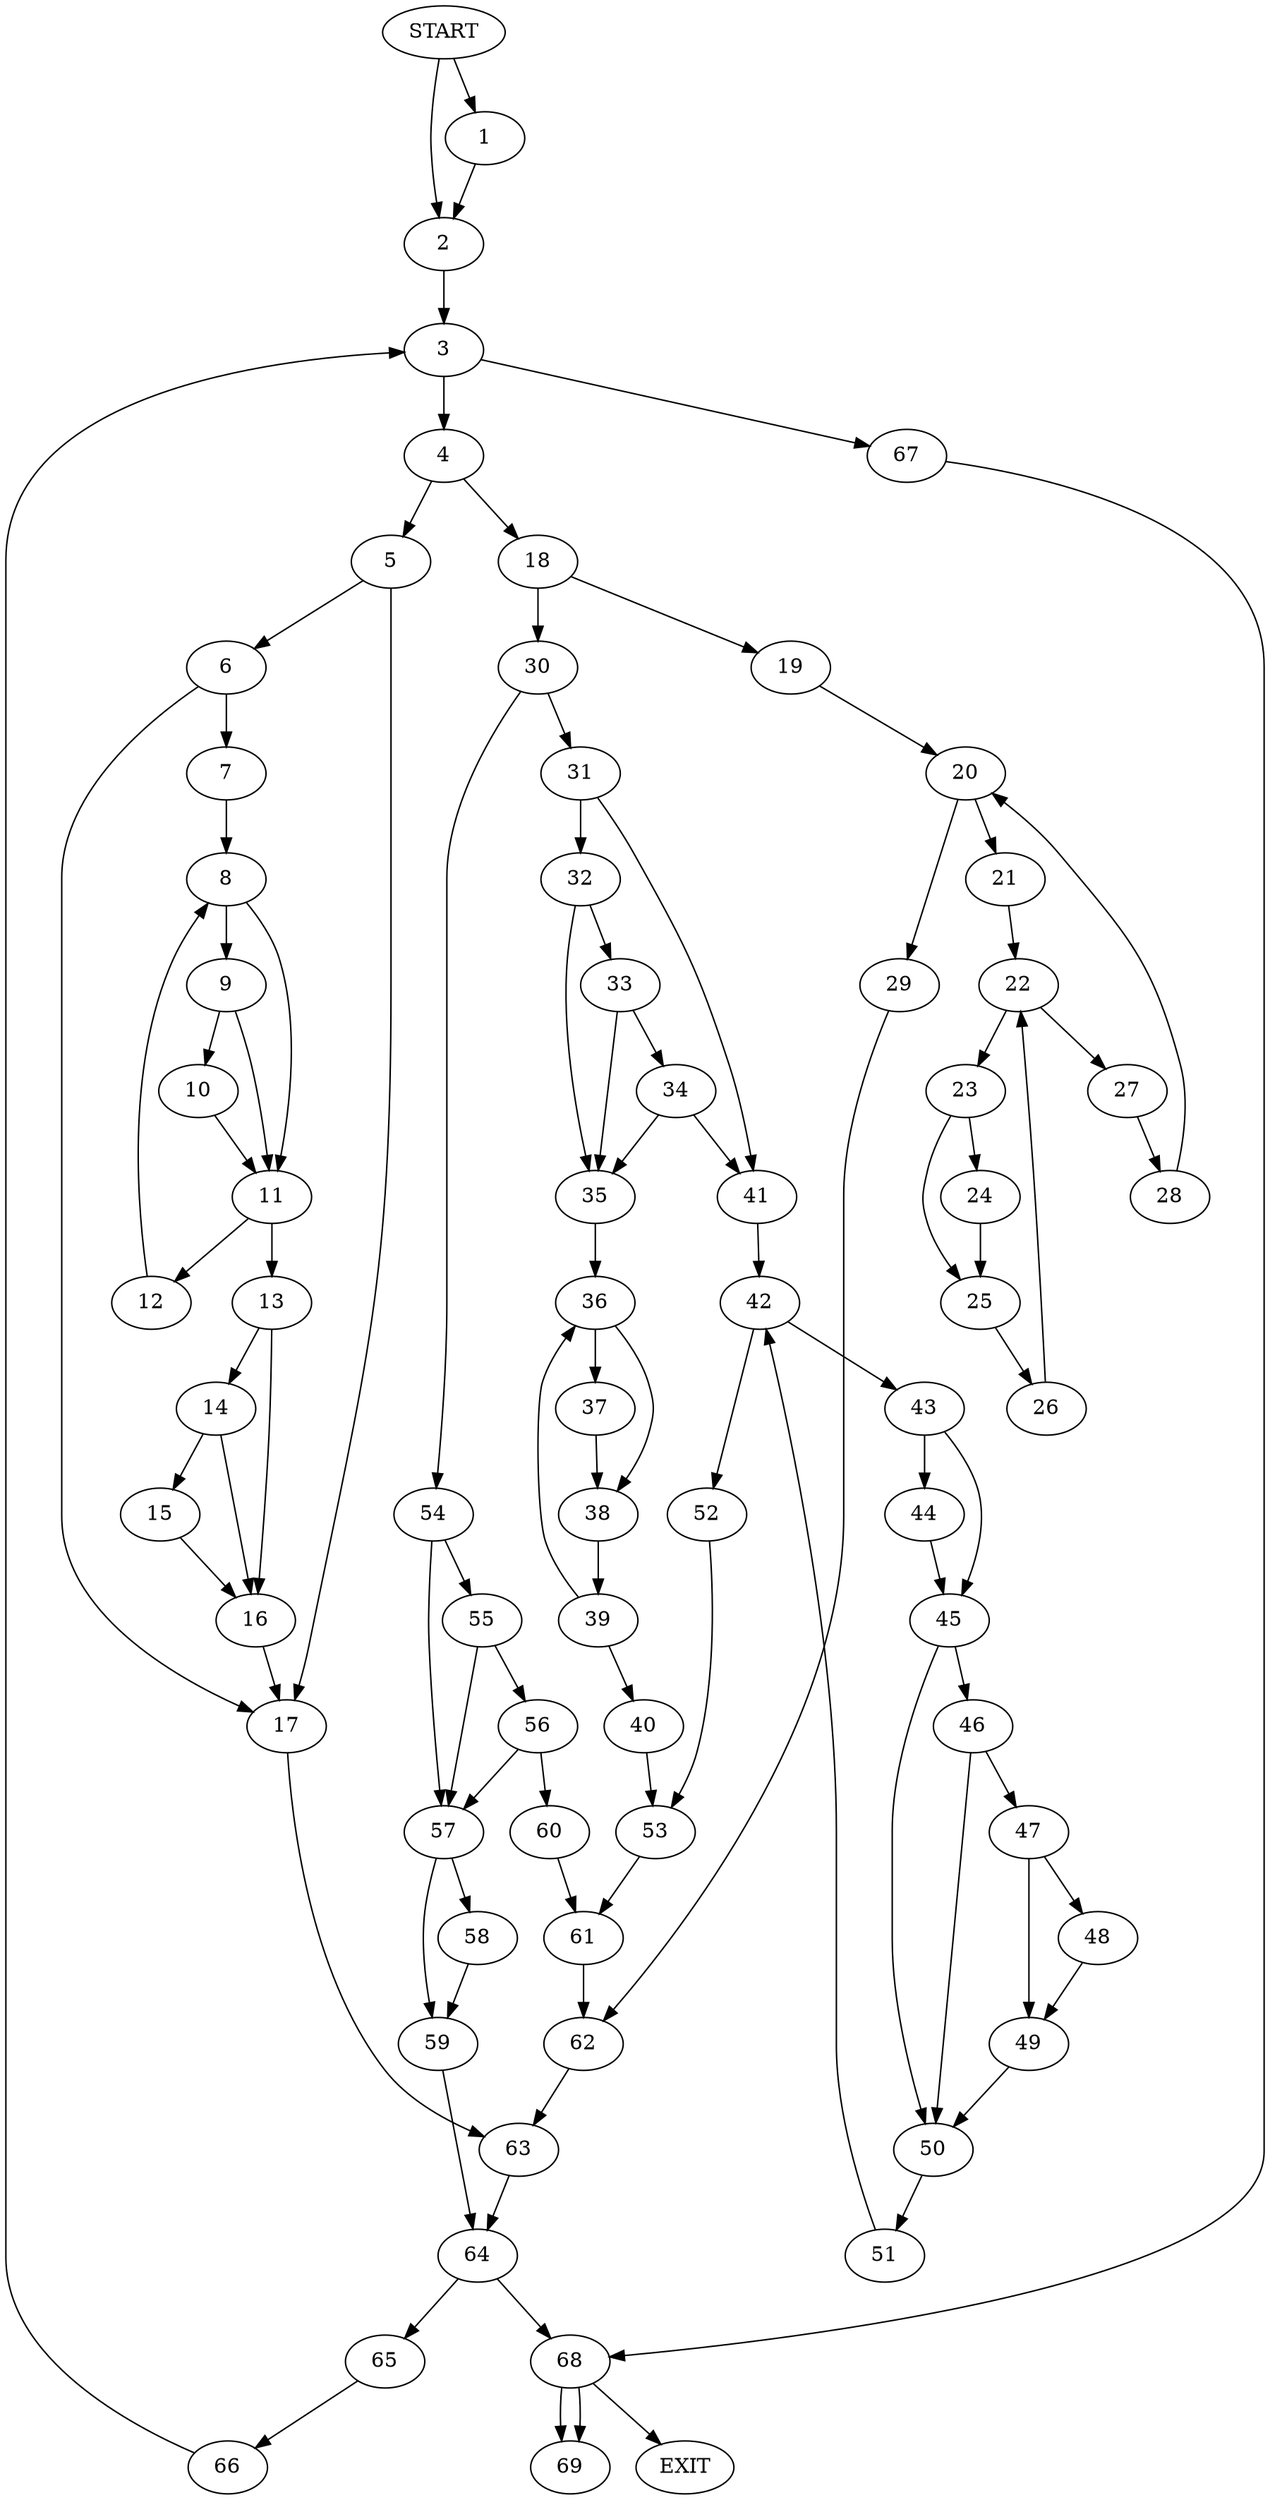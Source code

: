 digraph { 
0 [label="START"];
1;
2;
3;
4;
5;
6;
7;
8;
9;
10;
11;
12;
13;
14;
15;
16;
17;
18;
19;
20;
21;
22;
23;
24;
25;
26;
27;
28;
29;
30;
31;
32;
33;
34;
35;
36;
37;
38;
39;
40;
41;
42;
43;
44;
45;
46;
47;
48;
49;
50;
51;
52;
53;
54;
55;
56;
57;
58;
59;
60;
61;
62;
63;
64;
65;
66;
67;
68;
69;
70[label="EXIT"];
0 -> 1;
0 -> 2;
1 -> 2;
2 -> 3;
3 -> 4;
3 -> 67;
4 -> 5;
4 -> 18;
5 -> 6;
5 -> 17;
6 -> 7;
6 -> 17;
7 -> 8;
8 -> 9;
8 -> 11;
9 -> 10;
9 -> 11;
10 -> 11;
11 -> 12;
11 -> 13;
12 -> 8;
13 -> 14;
13 -> 16;
14 -> 15;
14 -> 16;
15 -> 16;
16 -> 17;
17 -> 63;
18 -> 19;
18 -> 30;
19 -> 20;
20 -> 21;
20 -> 29;
21 -> 22;
22 -> 23;
22 -> 27;
23 -> 24;
23 -> 25;
24 -> 25;
25 -> 26;
26 -> 22;
27 -> 28;
28 -> 20;
29 -> 62;
30 -> 31;
30 -> 54;
31 -> 32;
31 -> 41;
32 -> 35;
32 -> 33;
33 -> 35;
33 -> 34;
34 -> 35;
34 -> 41;
35 -> 36;
36 -> 37;
36 -> 38;
37 -> 38;
38 -> 39;
39 -> 36;
39 -> 40;
40 -> 53;
41 -> 42;
42 -> 43;
42 -> 52;
43 -> 44;
43 -> 45;
44 -> 45;
45 -> 46;
45 -> 50;
46 -> 47;
46 -> 50;
47 -> 48;
47 -> 49;
48 -> 49;
49 -> 50;
50 -> 51;
51 -> 42;
52 -> 53;
53 -> 61;
54 -> 57;
54 -> 55;
55 -> 57;
55 -> 56;
56 -> 57;
56 -> 60;
57 -> 58;
57 -> 59;
58 -> 59;
59 -> 64;
60 -> 61;
61 -> 62;
62 -> 63;
63 -> 64;
64 -> 68;
64 -> 65;
65 -> 66;
66 -> 3;
67 -> 68;
68 -> 70;
68 -> 69;
68:s2 -> 69;
}